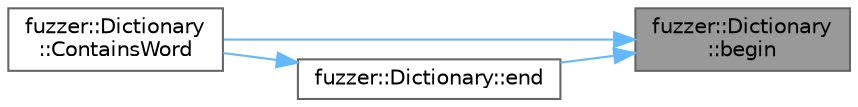 digraph "fuzzer::Dictionary::begin"
{
 // LATEX_PDF_SIZE
  bgcolor="transparent";
  edge [fontname=Helvetica,fontsize=10,labelfontname=Helvetica,labelfontsize=10];
  node [fontname=Helvetica,fontsize=10,shape=box,height=0.2,width=0.4];
  rankdir="RL";
  Node1 [id="Node000001",label="fuzzer::Dictionary\l::begin",height=0.2,width=0.4,color="gray40", fillcolor="grey60", style="filled", fontcolor="black",tooltip=" "];
  Node1 -> Node2 [id="edge1_Node000001_Node000002",dir="back",color="steelblue1",style="solid",tooltip=" "];
  Node2 [id="Node000002",label="fuzzer::Dictionary\l::ContainsWord",height=0.2,width=0.4,color="grey40", fillcolor="white", style="filled",URL="$classfuzzer_1_1_dictionary.html#a7a967b81935c414244bc95a2210e9a9a",tooltip=" "];
  Node1 -> Node3 [id="edge2_Node000001_Node000003",dir="back",color="steelblue1",style="solid",tooltip=" "];
  Node3 [id="Node000003",label="fuzzer::Dictionary::end",height=0.2,width=0.4,color="grey40", fillcolor="white", style="filled",URL="$classfuzzer_1_1_dictionary.html#ab0021075e53a9bc5378a4ace26b1d149",tooltip=" "];
  Node3 -> Node2 [id="edge3_Node000003_Node000002",dir="back",color="steelblue1",style="solid",tooltip=" "];
}
